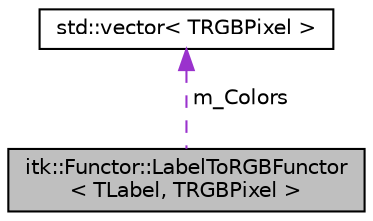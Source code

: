 digraph "itk::Functor::LabelToRGBFunctor&lt; TLabel, TRGBPixel &gt;"
{
 // LATEX_PDF_SIZE
  edge [fontname="Helvetica",fontsize="10",labelfontname="Helvetica",labelfontsize="10"];
  node [fontname="Helvetica",fontsize="10",shape=record];
  Node1 [label="itk::Functor::LabelToRGBFunctor\l\< TLabel, TRGBPixel \>",height=0.2,width=0.4,color="black", fillcolor="grey75", style="filled", fontcolor="black",tooltip="Functor for converting labels into RGB triplets."];
  Node2 -> Node1 [dir="back",color="darkorchid3",fontsize="10",style="dashed",label=" m_Colors" ,fontname="Helvetica"];
  Node2 [label="std::vector\< TRGBPixel \>",height=0.2,width=0.4,color="black", fillcolor="white", style="filled",tooltip=" "];
}
